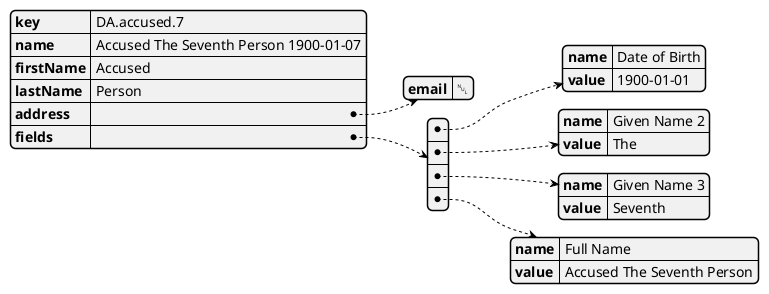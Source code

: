 @startjson
{
  "key": "DA.accused.7",
  "name": "Accused The Seventh Person 1900-01-07",
  "firstName": "Accused",
  "lastName": "Person",
  "address": {
      "email": null
  },
  "fields": [
    {
      "name": "Date of Birth",
      "value": "1900-01-01"
    },
    {
      "name": "Given Name 2",
      "value": "The"
    },
    {
      "name": "Given Name 3",
      "value": "Seventh"
    },
    {
      "name": "Full Name",
      "value": "Accused The Seventh Person"
    }
  ]
}
@endjson